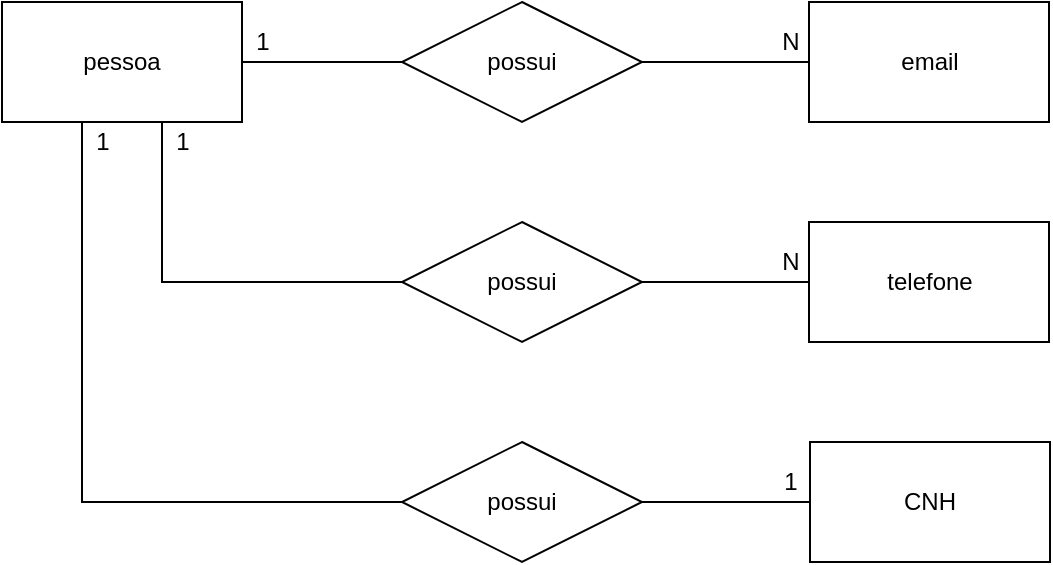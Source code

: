 <mxfile version="14.9.5" type="device" pages="2"><diagram id="no_0ssuI4z8KopWAsORc" name="conceitual"><mxGraphModel dx="1422" dy="737" grid="1" gridSize="10" guides="1" tooltips="1" connect="1" arrows="1" fold="1" page="1" pageScale="1" pageWidth="827" pageHeight="500" math="0" shadow="0"><root><mxCell id="0"/><mxCell id="1" parent="0"/><mxCell id="xNZUo-3FQQ9YaggJImIl-8" style="edgeStyle=orthogonalEdgeStyle;rounded=0;orthogonalLoop=1;jettySize=auto;html=1;exitX=1;exitY=0.5;exitDx=0;exitDy=0;entryX=0;entryY=0.5;entryDx=0;entryDy=0;endArrow=none;endFill=0;" parent="1" source="xNZUo-3FQQ9YaggJImIl-1" target="xNZUo-3FQQ9YaggJImIl-2" edge="1"><mxGeometry relative="1" as="geometry"/></mxCell><mxCell id="xNZUo-3FQQ9YaggJImIl-10" style="edgeStyle=orthogonalEdgeStyle;rounded=0;orthogonalLoop=1;jettySize=auto;html=1;exitX=1;exitY=1;exitDx=0;exitDy=0;entryX=0;entryY=0.5;entryDx=0;entryDy=0;endArrow=none;endFill=0;" parent="1" source="xNZUo-3FQQ9YaggJImIl-1" target="xNZUo-3FQQ9YaggJImIl-4" edge="1"><mxGeometry relative="1" as="geometry"><Array as="points"><mxPoint x="90" y="70"/><mxPoint x="90" y="150"/></Array></mxGeometry></mxCell><mxCell id="xNZUo-3FQQ9YaggJImIl-12" style="edgeStyle=orthogonalEdgeStyle;rounded=0;orthogonalLoop=1;jettySize=auto;html=1;entryX=0;entryY=0.5;entryDx=0;entryDy=0;endArrow=none;endFill=0;" parent="1" source="xNZUo-3FQQ9YaggJImIl-1" target="xNZUo-3FQQ9YaggJImIl-7" edge="1"><mxGeometry relative="1" as="geometry"><Array as="points"><mxPoint x="50" y="260"/></Array></mxGeometry></mxCell><mxCell id="xNZUo-3FQQ9YaggJImIl-1" value="pessoa" style="rounded=0;whiteSpace=wrap;html=1;" parent="1" vertex="1"><mxGeometry x="10" y="10" width="120" height="60" as="geometry"/></mxCell><mxCell id="xNZUo-3FQQ9YaggJImIl-9" style="edgeStyle=orthogonalEdgeStyle;rounded=0;orthogonalLoop=1;jettySize=auto;html=1;exitX=1;exitY=0.5;exitDx=0;exitDy=0;entryX=0;entryY=0.5;entryDx=0;entryDy=0;endArrow=none;endFill=0;" parent="1" source="xNZUo-3FQQ9YaggJImIl-2" target="xNZUo-3FQQ9YaggJImIl-3" edge="1"><mxGeometry relative="1" as="geometry"/></mxCell><mxCell id="xNZUo-3FQQ9YaggJImIl-2" value="possui" style="shape=rhombus;perimeter=rhombusPerimeter;whiteSpace=wrap;html=1;align=center;" parent="1" vertex="1"><mxGeometry x="210" y="10" width="120" height="60" as="geometry"/></mxCell><mxCell id="xNZUo-3FQQ9YaggJImIl-3" value="email" style="rounded=0;whiteSpace=wrap;html=1;" parent="1" vertex="1"><mxGeometry x="413.5" y="10" width="120" height="60" as="geometry"/></mxCell><mxCell id="xNZUo-3FQQ9YaggJImIl-11" style="edgeStyle=orthogonalEdgeStyle;rounded=0;orthogonalLoop=1;jettySize=auto;html=1;exitX=1;exitY=0.5;exitDx=0;exitDy=0;entryX=0;entryY=0.5;entryDx=0;entryDy=0;endArrow=none;endFill=0;" parent="1" source="xNZUo-3FQQ9YaggJImIl-4" target="xNZUo-3FQQ9YaggJImIl-5" edge="1"><mxGeometry relative="1" as="geometry"/></mxCell><mxCell id="xNZUo-3FQQ9YaggJImIl-4" value="possui" style="shape=rhombus;perimeter=rhombusPerimeter;whiteSpace=wrap;html=1;align=center;" parent="1" vertex="1"><mxGeometry x="210" y="120" width="120" height="60" as="geometry"/></mxCell><mxCell id="xNZUo-3FQQ9YaggJImIl-5" value="telefone" style="rounded=0;whiteSpace=wrap;html=1;" parent="1" vertex="1"><mxGeometry x="413.5" y="120" width="120" height="60" as="geometry"/></mxCell><mxCell id="xNZUo-3FQQ9YaggJImIl-6" value="CNH" style="rounded=0;whiteSpace=wrap;html=1;" parent="1" vertex="1"><mxGeometry x="414" y="230" width="120" height="60" as="geometry"/></mxCell><mxCell id="xNZUo-3FQQ9YaggJImIl-13" style="edgeStyle=orthogonalEdgeStyle;rounded=0;orthogonalLoop=1;jettySize=auto;html=1;entryX=0;entryY=0.5;entryDx=0;entryDy=0;endArrow=none;endFill=0;" parent="1" source="xNZUo-3FQQ9YaggJImIl-7" target="xNZUo-3FQQ9YaggJImIl-6" edge="1"><mxGeometry relative="1" as="geometry"/></mxCell><mxCell id="xNZUo-3FQQ9YaggJImIl-7" value="possui" style="shape=rhombus;perimeter=rhombusPerimeter;whiteSpace=wrap;html=1;align=center;" parent="1" vertex="1"><mxGeometry x="210" y="230" width="120" height="60" as="geometry"/></mxCell><mxCell id="xNZUo-3FQQ9YaggJImIl-14" value="1" style="text;html=1;align=center;verticalAlign=middle;resizable=0;points=[];autosize=1;strokeColor=none;" parent="1" vertex="1"><mxGeometry x="130" y="20" width="20" height="20" as="geometry"/></mxCell><mxCell id="xNZUo-3FQQ9YaggJImIl-15" value="1" style="text;html=1;align=center;verticalAlign=middle;resizable=0;points=[];autosize=1;strokeColor=none;" parent="1" vertex="1"><mxGeometry x="394" y="240" width="20" height="20" as="geometry"/></mxCell><mxCell id="xNZUo-3FQQ9YaggJImIl-16" value="1" style="text;html=1;align=center;verticalAlign=middle;resizable=0;points=[];autosize=1;strokeColor=none;" parent="1" vertex="1"><mxGeometry x="90" y="70" width="20" height="20" as="geometry"/></mxCell><mxCell id="xNZUo-3FQQ9YaggJImIl-17" value="1" style="text;html=1;align=center;verticalAlign=middle;resizable=0;points=[];autosize=1;strokeColor=none;" parent="1" vertex="1"><mxGeometry x="50" y="70" width="20" height="20" as="geometry"/></mxCell><mxCell id="xNZUo-3FQQ9YaggJImIl-18" value="N" style="text;html=1;align=center;verticalAlign=middle;resizable=0;points=[];autosize=1;strokeColor=none;" parent="1" vertex="1"><mxGeometry x="393.5" y="20" width="20" height="20" as="geometry"/></mxCell><mxCell id="xNZUo-3FQQ9YaggJImIl-19" value="N" style="text;html=1;align=center;verticalAlign=middle;resizable=0;points=[];autosize=1;strokeColor=none;" parent="1" vertex="1"><mxGeometry x="394" y="130" width="20" height="20" as="geometry"/></mxCell></root></mxGraphModel></diagram><diagram id="z4d5jdFCwnQ3V6FnrOCA" name="logico"><mxGraphModel dx="1422" dy="794" grid="1" gridSize="10" guides="1" tooltips="1" connect="1" arrows="1" fold="1" page="1" pageScale="1" pageWidth="827" pageHeight="500" math="0" shadow="0"><root><mxCell id="gZRs-a0EbiAbKzhqFD65-0"/><mxCell id="gZRs-a0EbiAbKzhqFD65-1" parent="gZRs-a0EbiAbKzhqFD65-0"/><mxCell id="t7nyl0ZEjG_LM3gGTucb-0" value="pessoa" style="shape=table;startSize=30;container=1;collapsible=1;childLayout=tableLayout;fixedRows=1;rowLines=0;fontStyle=1;align=center;resizeLast=1;" parent="gZRs-a0EbiAbKzhqFD65-1" vertex="1"><mxGeometry x="110" y="215" width="180" height="100" as="geometry"/></mxCell><mxCell id="t7nyl0ZEjG_LM3gGTucb-1" value="" style="shape=partialRectangle;collapsible=0;dropTarget=0;pointerEvents=0;fillColor=none;top=0;left=0;bottom=1;right=0;points=[[0,0.5],[1,0.5]];portConstraint=eastwest;" parent="t7nyl0ZEjG_LM3gGTucb-0" vertex="1"><mxGeometry y="30" width="180" height="30" as="geometry"/></mxCell><mxCell id="t7nyl0ZEjG_LM3gGTucb-2" value="PK" style="shape=partialRectangle;connectable=0;fillColor=none;top=0;left=0;bottom=0;right=0;fontStyle=1;overflow=hidden;" parent="t7nyl0ZEjG_LM3gGTucb-1" vertex="1"><mxGeometry width="30" height="30" as="geometry"/></mxCell><mxCell id="t7nyl0ZEjG_LM3gGTucb-3" value="idPessoa" style="shape=partialRectangle;connectable=0;fillColor=none;top=0;left=0;bottom=0;right=0;align=left;spacingLeft=6;fontStyle=5;overflow=hidden;" parent="t7nyl0ZEjG_LM3gGTucb-1" vertex="1"><mxGeometry x="30" width="150" height="30" as="geometry"/></mxCell><mxCell id="t7nyl0ZEjG_LM3gGTucb-10" value="" style="shape=partialRectangle;collapsible=0;dropTarget=0;pointerEvents=0;fillColor=none;top=0;left=0;bottom=0;right=0;points=[[0,0.5],[1,0.5]];portConstraint=eastwest;" parent="t7nyl0ZEjG_LM3gGTucb-0" vertex="1"><mxGeometry y="60" width="180" height="30" as="geometry"/></mxCell><mxCell id="t7nyl0ZEjG_LM3gGTucb-11" value="" style="shape=partialRectangle;connectable=0;fillColor=none;top=0;left=0;bottom=0;right=0;editable=1;overflow=hidden;" parent="t7nyl0ZEjG_LM3gGTucb-10" vertex="1"><mxGeometry width="30" height="30" as="geometry"/></mxCell><mxCell id="t7nyl0ZEjG_LM3gGTucb-12" value="Nome" style="shape=partialRectangle;connectable=0;fillColor=none;top=0;left=0;bottom=0;right=0;align=left;spacingLeft=6;overflow=hidden;" parent="t7nyl0ZEjG_LM3gGTucb-10" vertex="1"><mxGeometry x="30" width="150" height="30" as="geometry"/></mxCell><mxCell id="5hxLbHKX2U3I9dbuyMAQ-0" value="" style="edgeStyle=entityRelationEdgeStyle;fontSize=12;html=1;endArrow=ERmandOne;startArrow=ERmandOne;" parent="gZRs-a0EbiAbKzhqFD65-1" source="t7nyl0ZEjG_LM3gGTucb-1" target="DrlggigMO_Z0f-Ho89wA-18" edge="1"><mxGeometry width="100" height="100" relative="1" as="geometry"><mxPoint x="360" y="260" as="sourcePoint"/><mxPoint x="460" y="160" as="targetPoint"/></mxGeometry></mxCell><mxCell id="5hxLbHKX2U3I9dbuyMAQ-1" value="email" style="shape=table;startSize=30;container=1;collapsible=1;childLayout=tableLayout;fixedRows=1;rowLines=0;fontStyle=1;align=center;resizeLast=1;" parent="gZRs-a0EbiAbKzhqFD65-1" vertex="1"><mxGeometry x="480" y="40" width="180" height="130" as="geometry"/></mxCell><mxCell id="5hxLbHKX2U3I9dbuyMAQ-2" value="" style="shape=partialRectangle;collapsible=0;dropTarget=0;pointerEvents=0;fillColor=none;top=0;left=0;bottom=1;right=0;points=[[0,0.5],[1,0.5]];portConstraint=eastwest;" parent="5hxLbHKX2U3I9dbuyMAQ-1" vertex="1"><mxGeometry y="30" width="180" height="30" as="geometry"/></mxCell><mxCell id="5hxLbHKX2U3I9dbuyMAQ-3" value="PK" style="shape=partialRectangle;connectable=0;fillColor=none;top=0;left=0;bottom=0;right=0;fontStyle=1;overflow=hidden;" parent="5hxLbHKX2U3I9dbuyMAQ-2" vertex="1"><mxGeometry width="30" height="30" as="geometry"/></mxCell><mxCell id="5hxLbHKX2U3I9dbuyMAQ-4" value="idEmail" style="shape=partialRectangle;connectable=0;fillColor=none;top=0;left=0;bottom=0;right=0;align=left;spacingLeft=6;fontStyle=5;overflow=hidden;" parent="5hxLbHKX2U3I9dbuyMAQ-2" vertex="1"><mxGeometry x="30" width="150" height="30" as="geometry"/></mxCell><mxCell id="DrlggigMO_Z0f-Ho89wA-0" value="" style="shape=partialRectangle;collapsible=0;dropTarget=0;pointerEvents=0;fillColor=none;top=0;left=0;bottom=1;right=0;points=[[0,0.5],[1,0.5]];portConstraint=eastwest;" parent="5hxLbHKX2U3I9dbuyMAQ-1" vertex="1"><mxGeometry y="60" width="180" height="30" as="geometry"/></mxCell><mxCell id="DrlggigMO_Z0f-Ho89wA-1" value="FK" style="shape=partialRectangle;connectable=0;fillColor=none;top=0;left=0;bottom=0;right=0;fontStyle=1;overflow=hidden;" parent="DrlggigMO_Z0f-Ho89wA-0" vertex="1"><mxGeometry width="30" height="30" as="geometry"/></mxCell><mxCell id="DrlggigMO_Z0f-Ho89wA-2" value="idPessoa" style="shape=partialRectangle;connectable=0;fillColor=none;top=0;left=0;bottom=0;right=0;align=left;spacingLeft=6;fontStyle=5;overflow=hidden;" parent="DrlggigMO_Z0f-Ho89wA-0" vertex="1"><mxGeometry x="30" width="150" height="30" as="geometry"/></mxCell><mxCell id="5hxLbHKX2U3I9dbuyMAQ-5" value="" style="shape=partialRectangle;collapsible=0;dropTarget=0;pointerEvents=0;fillColor=none;top=0;left=0;bottom=0;right=0;points=[[0,0.5],[1,0.5]];portConstraint=eastwest;" parent="5hxLbHKX2U3I9dbuyMAQ-1" vertex="1"><mxGeometry y="90" width="180" height="30" as="geometry"/></mxCell><mxCell id="5hxLbHKX2U3I9dbuyMAQ-6" value="" style="shape=partialRectangle;connectable=0;fillColor=none;top=0;left=0;bottom=0;right=0;editable=1;overflow=hidden;" parent="5hxLbHKX2U3I9dbuyMAQ-5" vertex="1"><mxGeometry width="30" height="30" as="geometry"/></mxCell><mxCell id="5hxLbHKX2U3I9dbuyMAQ-7" value="email" style="shape=partialRectangle;connectable=0;fillColor=none;top=0;left=0;bottom=0;right=0;align=left;spacingLeft=6;overflow=hidden;" parent="5hxLbHKX2U3I9dbuyMAQ-5" vertex="1"><mxGeometry x="30" width="150" height="30" as="geometry"/></mxCell><mxCell id="DrlggigMO_Z0f-Ho89wA-3" value="telefone" style="shape=table;startSize=30;container=1;collapsible=1;childLayout=tableLayout;fixedRows=1;rowLines=0;fontStyle=1;align=center;resizeLast=1;" parent="gZRs-a0EbiAbKzhqFD65-1" vertex="1"><mxGeometry x="480" y="185" width="180" height="130" as="geometry"/></mxCell><mxCell id="DrlggigMO_Z0f-Ho89wA-4" value="" style="shape=partialRectangle;collapsible=0;dropTarget=0;pointerEvents=0;fillColor=none;top=0;left=0;bottom=1;right=0;points=[[0,0.5],[1,0.5]];portConstraint=eastwest;" parent="DrlggigMO_Z0f-Ho89wA-3" vertex="1"><mxGeometry y="30" width="180" height="30" as="geometry"/></mxCell><mxCell id="DrlggigMO_Z0f-Ho89wA-5" value="PK" style="shape=partialRectangle;connectable=0;fillColor=none;top=0;left=0;bottom=0;right=0;fontStyle=1;overflow=hidden;" parent="DrlggigMO_Z0f-Ho89wA-4" vertex="1"><mxGeometry width="30" height="30" as="geometry"/></mxCell><mxCell id="DrlggigMO_Z0f-Ho89wA-6" value="idTelefone" style="shape=partialRectangle;connectable=0;fillColor=none;top=0;left=0;bottom=0;right=0;align=left;spacingLeft=6;fontStyle=5;overflow=hidden;" parent="DrlggigMO_Z0f-Ho89wA-4" vertex="1"><mxGeometry x="30" width="150" height="30" as="geometry"/></mxCell><mxCell id="DrlggigMO_Z0f-Ho89wA-7" value="" style="shape=partialRectangle;collapsible=0;dropTarget=0;pointerEvents=0;fillColor=none;top=0;left=0;bottom=1;right=0;points=[[0,0.5],[1,0.5]];portConstraint=eastwest;" parent="DrlggigMO_Z0f-Ho89wA-3" vertex="1"><mxGeometry y="60" width="180" height="30" as="geometry"/></mxCell><mxCell id="DrlggigMO_Z0f-Ho89wA-8" value="FK" style="shape=partialRectangle;connectable=0;fillColor=none;top=0;left=0;bottom=0;right=0;fontStyle=1;overflow=hidden;" parent="DrlggigMO_Z0f-Ho89wA-7" vertex="1"><mxGeometry width="30" height="30" as="geometry"/></mxCell><mxCell id="DrlggigMO_Z0f-Ho89wA-9" value="idPessoa" style="shape=partialRectangle;connectable=0;fillColor=none;top=0;left=0;bottom=0;right=0;align=left;spacingLeft=6;fontStyle=5;overflow=hidden;" parent="DrlggigMO_Z0f-Ho89wA-7" vertex="1"><mxGeometry x="30" width="150" height="30" as="geometry"/></mxCell><mxCell id="DrlggigMO_Z0f-Ho89wA-10" value="" style="shape=partialRectangle;collapsible=0;dropTarget=0;pointerEvents=0;fillColor=none;top=0;left=0;bottom=0;right=0;points=[[0,0.5],[1,0.5]];portConstraint=eastwest;" parent="DrlggigMO_Z0f-Ho89wA-3" vertex="1"><mxGeometry y="90" width="180" height="30" as="geometry"/></mxCell><mxCell id="DrlggigMO_Z0f-Ho89wA-11" value="" style="shape=partialRectangle;connectable=0;fillColor=none;top=0;left=0;bottom=0;right=0;editable=1;overflow=hidden;" parent="DrlggigMO_Z0f-Ho89wA-10" vertex="1"><mxGeometry width="30" height="30" as="geometry"/></mxCell><mxCell id="DrlggigMO_Z0f-Ho89wA-12" value="telefone" style="shape=partialRectangle;connectable=0;fillColor=none;top=0;left=0;bottom=0;right=0;align=left;spacingLeft=6;overflow=hidden;" parent="DrlggigMO_Z0f-Ho89wA-10" vertex="1"><mxGeometry x="30" width="150" height="30" as="geometry"/></mxCell><mxCell id="DrlggigMO_Z0f-Ho89wA-13" value="" style="edgeStyle=entityRelationEdgeStyle;fontSize=12;html=1;endArrow=ERoneToMany;" parent="gZRs-a0EbiAbKzhqFD65-1" source="t7nyl0ZEjG_LM3gGTucb-1" target="DrlggigMO_Z0f-Ho89wA-7" edge="1"><mxGeometry width="100" height="100" relative="1" as="geometry"><mxPoint x="360" y="430" as="sourcePoint"/><mxPoint x="460" y="330" as="targetPoint"/></mxGeometry></mxCell><mxCell id="DrlggigMO_Z0f-Ho89wA-14" value="CNH" style="shape=table;startSize=30;container=1;collapsible=1;childLayout=tableLayout;fixedRows=1;rowLines=0;fontStyle=1;align=center;resizeLast=1;" parent="gZRs-a0EbiAbKzhqFD65-1" vertex="1"><mxGeometry x="480" y="330" width="180" height="130" as="geometry"/></mxCell><mxCell id="DrlggigMO_Z0f-Ho89wA-15" value="" style="shape=partialRectangle;collapsible=0;dropTarget=0;pointerEvents=0;fillColor=none;top=0;left=0;bottom=1;right=0;points=[[0,0.5],[1,0.5]];portConstraint=eastwest;" parent="DrlggigMO_Z0f-Ho89wA-14" vertex="1"><mxGeometry y="30" width="180" height="30" as="geometry"/></mxCell><mxCell id="DrlggigMO_Z0f-Ho89wA-16" value="PK" style="shape=partialRectangle;connectable=0;fillColor=none;top=0;left=0;bottom=0;right=0;fontStyle=1;overflow=hidden;" parent="DrlggigMO_Z0f-Ho89wA-15" vertex="1"><mxGeometry width="30" height="30" as="geometry"/></mxCell><mxCell id="DrlggigMO_Z0f-Ho89wA-17" value="idCNH" style="shape=partialRectangle;connectable=0;fillColor=none;top=0;left=0;bottom=0;right=0;align=left;spacingLeft=6;fontStyle=5;overflow=hidden;" parent="DrlggigMO_Z0f-Ho89wA-15" vertex="1"><mxGeometry x="30" width="150" height="30" as="geometry"/></mxCell><mxCell id="DrlggigMO_Z0f-Ho89wA-18" value="" style="shape=partialRectangle;collapsible=0;dropTarget=0;pointerEvents=0;fillColor=none;top=0;left=0;bottom=1;right=0;points=[[0,0.5],[1,0.5]];portConstraint=eastwest;" parent="DrlggigMO_Z0f-Ho89wA-14" vertex="1"><mxGeometry y="60" width="180" height="30" as="geometry"/></mxCell><mxCell id="DrlggigMO_Z0f-Ho89wA-19" value="FK" style="shape=partialRectangle;connectable=0;fillColor=none;top=0;left=0;bottom=0;right=0;fontStyle=1;overflow=hidden;" parent="DrlggigMO_Z0f-Ho89wA-18" vertex="1"><mxGeometry width="30" height="30" as="geometry"/></mxCell><mxCell id="DrlggigMO_Z0f-Ho89wA-20" value="idPessoa" style="shape=partialRectangle;connectable=0;fillColor=none;top=0;left=0;bottom=0;right=0;align=left;spacingLeft=6;fontStyle=5;overflow=hidden;" parent="DrlggigMO_Z0f-Ho89wA-18" vertex="1"><mxGeometry x="30" width="150" height="30" as="geometry"/></mxCell><mxCell id="DrlggigMO_Z0f-Ho89wA-21" value="" style="shape=partialRectangle;collapsible=0;dropTarget=0;pointerEvents=0;fillColor=none;top=0;left=0;bottom=0;right=0;points=[[0,0.5],[1,0.5]];portConstraint=eastwest;" parent="DrlggigMO_Z0f-Ho89wA-14" vertex="1"><mxGeometry y="90" width="180" height="30" as="geometry"/></mxCell><mxCell id="DrlggigMO_Z0f-Ho89wA-22" value="" style="shape=partialRectangle;connectable=0;fillColor=none;top=0;left=0;bottom=0;right=0;editable=1;overflow=hidden;" parent="DrlggigMO_Z0f-Ho89wA-21" vertex="1"><mxGeometry width="30" height="30" as="geometry"/></mxCell><mxCell id="DrlggigMO_Z0f-Ho89wA-23" value="CNH" style="shape=partialRectangle;connectable=0;fillColor=none;top=0;left=0;bottom=0;right=0;align=left;spacingLeft=6;overflow=hidden;" parent="DrlggigMO_Z0f-Ho89wA-21" vertex="1"><mxGeometry x="30" width="150" height="30" as="geometry"/></mxCell><mxCell id="DrlggigMO_Z0f-Ho89wA-24" value="" style="edgeStyle=entityRelationEdgeStyle;fontSize=12;html=1;endArrow=ERoneToMany;" parent="gZRs-a0EbiAbKzhqFD65-1" source="t7nyl0ZEjG_LM3gGTucb-1" target="DrlggigMO_Z0f-Ho89wA-0" edge="1"><mxGeometry width="100" height="100" relative="1" as="geometry"><mxPoint x="180" y="440" as="sourcePoint"/><mxPoint x="370" y="400" as="targetPoint"/></mxGeometry></mxCell></root></mxGraphModel></diagram></mxfile>